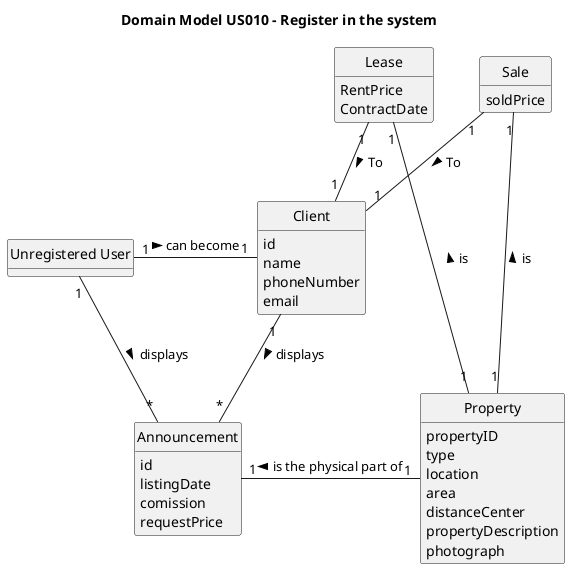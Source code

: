 @startuml
skinparam monochrome true
skinparam packageStyle rectangle
skinparam shadowing false


skinparam classAttributeIconSize 0

hide circle
hide methods

title Domain Model US010 - Register in the system



class Client{
    id
    name
    phoneNumber
    email
}

class "Unregistered User" as UU {}

class Announcement{
id
listingDate
comission
requestPrice
}


class Property{
propertyID
type
location
area
distanceCenter
propertyDescription
photograph
}

class Sale{
soldPrice
}

class Lease{
RentPrice
ContractDate
}

UU "1" - "1"  Client : can become >
UU "1" -- "*" Announcement : displays >

Client "1" -- "*" Announcement : displays >
Property "1" -left- "1" Announcement: is the physical part of >
Property "1" -up-- "1" Sale : is >
Property "1" -up- "1" Lease : is >
Lease "1" -- "1" Client : To >
Sale "1" - "1" Client : To >





@enduml